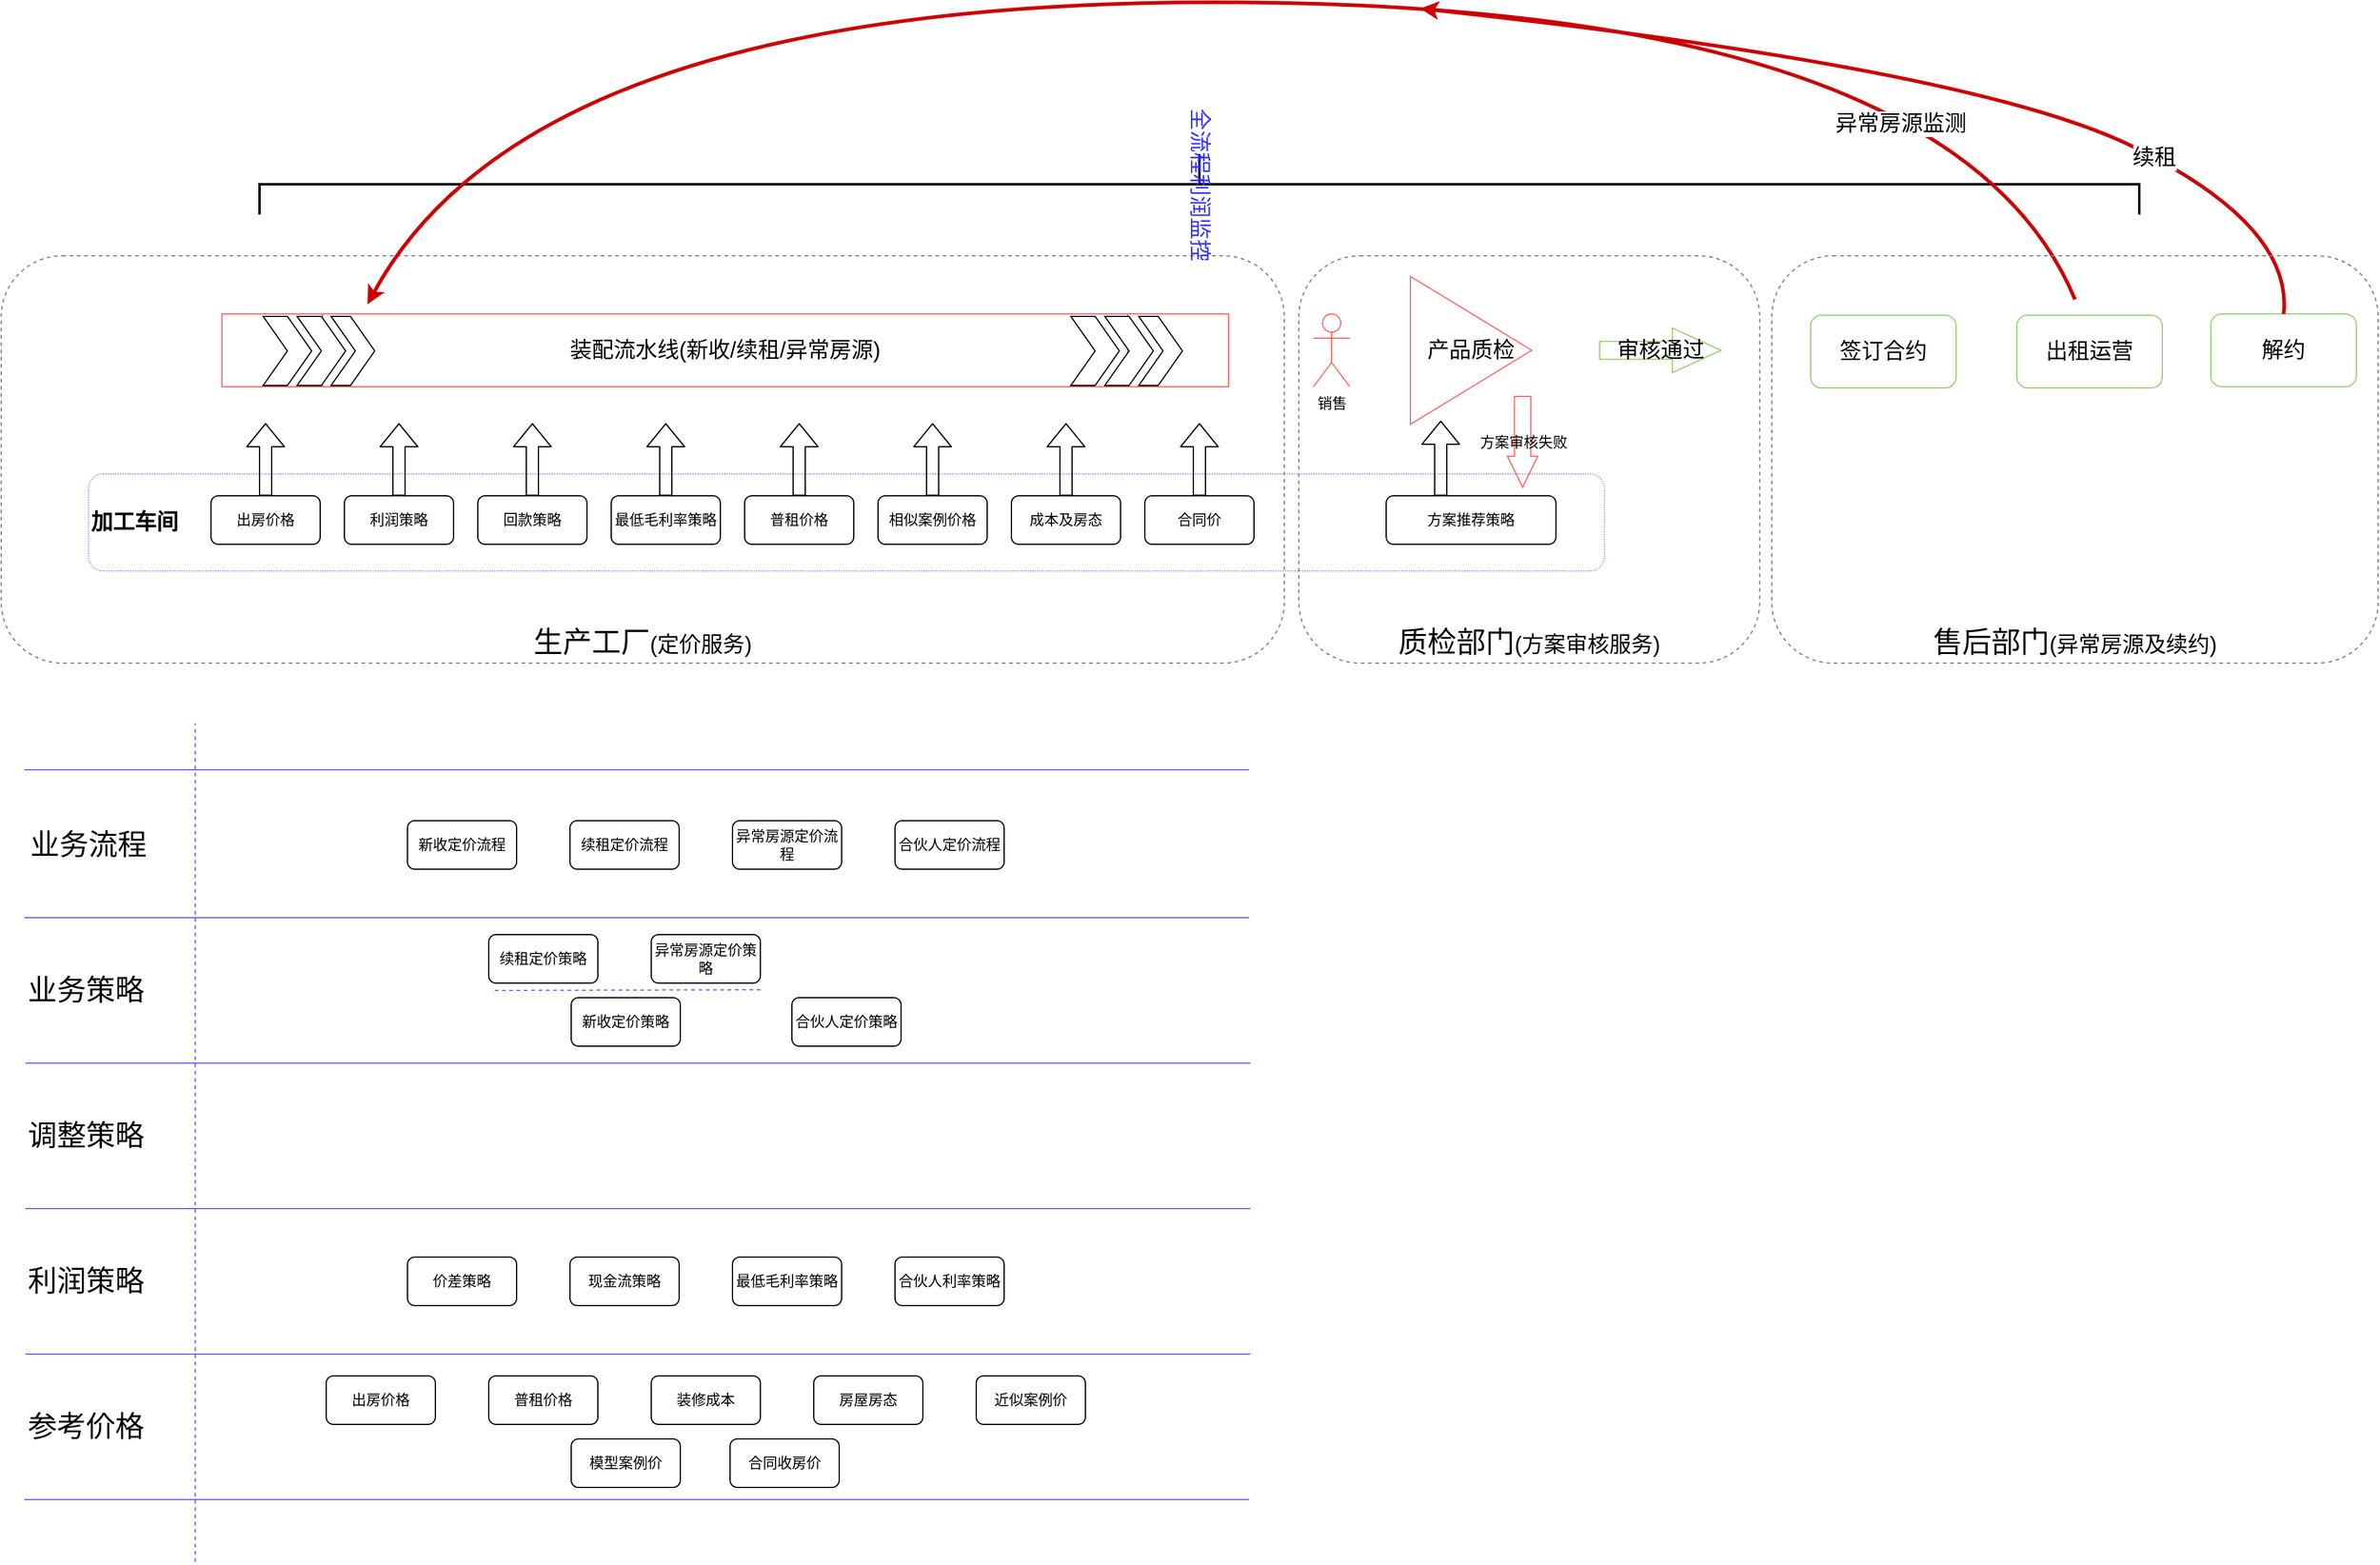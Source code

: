 <mxfile version="12.3.7" type="github" pages="1">
  <diagram id="HB1foXao_2k8xeVR197A" name="Page-1">
    <mxGraphModel dx="1261" dy="727" grid="1" gridSize="10" guides="1" tooltips="1" connect="1" arrows="1" fold="1" page="1" pageScale="1" pageWidth="2339" pageHeight="3300" math="0" shadow="0">
      <root>
        <mxCell id="0"/>
        <mxCell id="1" parent="0"/>
        <mxCell id="-rSRdJJcapElQBQnEtXR-48" value="&lt;div&gt;&lt;font style=&quot;font-size: 24px&quot;&gt;生产工厂&lt;/font&gt;&lt;span style=&quot;font-size: 18px&quot;&gt;(定价服务)&lt;/span&gt;&lt;/div&gt;" style="rounded=1;whiteSpace=wrap;html=1;strokeColor=#808080;strokeWidth=1;fillColor=none;dashed=1;align=center;verticalAlign=bottom;" vertex="1" parent="1">
          <mxGeometry x="160" y="774" width="1058" height="336" as="geometry"/>
        </mxCell>
        <mxCell id="-rSRdJJcapElQBQnEtXR-54" value="&lt;div&gt;&lt;span style=&quot;font-size: 24px&quot;&gt;质检部门&lt;/span&gt;&lt;span style=&quot;font-size: 18px&quot;&gt;(方案审核服务)&lt;/span&gt;&lt;/div&gt;" style="rounded=1;whiteSpace=wrap;html=1;strokeColor=#808080;strokeWidth=1;fillColor=none;dashed=1;align=center;verticalAlign=bottom;" vertex="1" parent="1">
          <mxGeometry x="1230" y="774" width="380" height="336" as="geometry"/>
        </mxCell>
        <mxCell id="-rSRdJJcapElQBQnEtXR-15" value="&lt;h2&gt;&lt;span&gt;加工车间&lt;/span&gt;&lt;/h2&gt;" style="rounded=1;whiteSpace=wrap;html=1;dashed=1;dashPattern=1 1;strokeWidth=1;strokeColor=#9999FF;fillColor=none;align=left;" vertex="1" parent="1">
          <mxGeometry x="232" y="954" width="1250" height="80" as="geometry"/>
        </mxCell>
        <mxCell id="-rSRdJJcapElQBQnEtXR-1" value="利润策略" style="rounded=1;whiteSpace=wrap;html=1;" vertex="1" parent="1">
          <mxGeometry x="443" y="972" width="90" height="40" as="geometry"/>
        </mxCell>
        <mxCell id="-rSRdJJcapElQBQnEtXR-2" value="回款策略" style="rounded=1;whiteSpace=wrap;html=1;" vertex="1" parent="1">
          <mxGeometry x="553" y="972" width="90" height="40" as="geometry"/>
        </mxCell>
        <mxCell id="-rSRdJJcapElQBQnEtXR-3" value="出房价格" style="rounded=1;whiteSpace=wrap;html=1;" vertex="1" parent="1">
          <mxGeometry x="333" y="972" width="90" height="40" as="geometry"/>
        </mxCell>
        <mxCell id="-rSRdJJcapElQBQnEtXR-4" value="最低毛利率策略" style="rounded=1;whiteSpace=wrap;html=1;" vertex="1" parent="1">
          <mxGeometry x="663" y="972" width="90" height="40" as="geometry"/>
        </mxCell>
        <mxCell id="-rSRdJJcapElQBQnEtXR-5" value="" style="shape=flexArrow;endArrow=classic;html=1;" edge="1" parent="1">
          <mxGeometry width="50" height="50" relative="1" as="geometry">
            <mxPoint x="378" y="972" as="sourcePoint"/>
            <mxPoint x="378" y="912" as="targetPoint"/>
          </mxGeometry>
        </mxCell>
        <mxCell id="-rSRdJJcapElQBQnEtXR-6" value="" style="shape=flexArrow;endArrow=classic;html=1;" edge="1" parent="1">
          <mxGeometry width="50" height="50" relative="1" as="geometry">
            <mxPoint x="488" y="972" as="sourcePoint"/>
            <mxPoint x="488" y="912" as="targetPoint"/>
          </mxGeometry>
        </mxCell>
        <mxCell id="-rSRdJJcapElQBQnEtXR-7" value="" style="shape=flexArrow;endArrow=classic;html=1;" edge="1" parent="1">
          <mxGeometry width="50" height="50" relative="1" as="geometry">
            <mxPoint x="598" y="972" as="sourcePoint"/>
            <mxPoint x="598" y="912" as="targetPoint"/>
          </mxGeometry>
        </mxCell>
        <mxCell id="-rSRdJJcapElQBQnEtXR-8" value="" style="shape=flexArrow;endArrow=classic;html=1;" edge="1" parent="1">
          <mxGeometry width="50" height="50" relative="1" as="geometry">
            <mxPoint x="708" y="972" as="sourcePoint"/>
            <mxPoint x="708" y="912" as="targetPoint"/>
          </mxGeometry>
        </mxCell>
        <mxCell id="-rSRdJJcapElQBQnEtXR-9" value="普租价格" style="rounded=1;whiteSpace=wrap;html=1;" vertex="1" parent="1">
          <mxGeometry x="773" y="972" width="90" height="40" as="geometry"/>
        </mxCell>
        <mxCell id="-rSRdJJcapElQBQnEtXR-10" value="" style="shape=flexArrow;endArrow=classic;html=1;" edge="1" parent="1">
          <mxGeometry width="50" height="50" relative="1" as="geometry">
            <mxPoint x="818" y="972" as="sourcePoint"/>
            <mxPoint x="818" y="912" as="targetPoint"/>
          </mxGeometry>
        </mxCell>
        <mxCell id="-rSRdJJcapElQBQnEtXR-11" value="相似案例价格" style="rounded=1;whiteSpace=wrap;html=1;" vertex="1" parent="1">
          <mxGeometry x="883" y="972" width="90" height="40" as="geometry"/>
        </mxCell>
        <mxCell id="-rSRdJJcapElQBQnEtXR-12" value="" style="shape=flexArrow;endArrow=classic;html=1;" edge="1" parent="1">
          <mxGeometry width="50" height="50" relative="1" as="geometry">
            <mxPoint x="928" y="972" as="sourcePoint"/>
            <mxPoint x="928" y="912" as="targetPoint"/>
          </mxGeometry>
        </mxCell>
        <mxCell id="-rSRdJJcapElQBQnEtXR-13" value="成本及房态" style="rounded=1;whiteSpace=wrap;html=1;" vertex="1" parent="1">
          <mxGeometry x="993" y="972" width="90" height="40" as="geometry"/>
        </mxCell>
        <mxCell id="-rSRdJJcapElQBQnEtXR-14" value="" style="shape=flexArrow;endArrow=classic;html=1;" edge="1" parent="1">
          <mxGeometry width="50" height="50" relative="1" as="geometry">
            <mxPoint x="1038" y="972" as="sourcePoint"/>
            <mxPoint x="1038" y="912" as="targetPoint"/>
          </mxGeometry>
        </mxCell>
        <mxCell id="-rSRdJJcapElQBQnEtXR-17" value="合同价" style="rounded=1;whiteSpace=wrap;html=1;" vertex="1" parent="1">
          <mxGeometry x="1103" y="972" width="90" height="40" as="geometry"/>
        </mxCell>
        <mxCell id="-rSRdJJcapElQBQnEtXR-18" value="" style="shape=flexArrow;endArrow=classic;html=1;" edge="1" parent="1">
          <mxGeometry width="50" height="50" relative="1" as="geometry">
            <mxPoint x="1148" y="972" as="sourcePoint"/>
            <mxPoint x="1148" y="912" as="targetPoint"/>
          </mxGeometry>
        </mxCell>
        <mxCell id="-rSRdJJcapElQBQnEtXR-19" value="&lt;font style=&quot;font-size: 18px&quot;&gt;装配流水线(新收/续租/异常房源)&lt;/font&gt;" style="shape=process;whiteSpace=wrap;html=1;backgroundOutline=1;strokeColor=#FF6666;strokeWidth=1;fillColor=none;" vertex="1" parent="1">
          <mxGeometry x="342" y="822" width="830" height="60" as="geometry"/>
        </mxCell>
        <mxCell id="-rSRdJJcapElQBQnEtXR-21" value="" style="swimlane;childLayout=stackLayout;horizontal=1;fillColor=none;horizontalStack=1;resizeParent=1;resizeParentMax=0;resizeLast=0;collapsible=0;strokeColor=none;stackBorder=10;stackSpacing=-12;resizable=1;align=center;points=[];fontColor=#000000;" vertex="1" parent="1">
          <mxGeometry x="366" y="791" width="112" height="100" as="geometry"/>
        </mxCell>
        <mxCell id="-rSRdJJcapElQBQnEtXR-22" value="" style="shape=step;perimeter=stepPerimeter;fixedSize=1;points=[];" vertex="1" parent="-rSRdJJcapElQBQnEtXR-21">
          <mxGeometry x="10" y="33" width="40" height="57" as="geometry"/>
        </mxCell>
        <mxCell id="-rSRdJJcapElQBQnEtXR-23" value="" style="shape=step;perimeter=stepPerimeter;fixedSize=1;points=[];size=20;" vertex="1" parent="-rSRdJJcapElQBQnEtXR-21">
          <mxGeometry x="38" y="33" width="40" height="57" as="geometry"/>
        </mxCell>
        <mxCell id="-rSRdJJcapElQBQnEtXR-24" value="" style="shape=step;perimeter=stepPerimeter;fixedSize=1;points=[];" vertex="1" parent="-rSRdJJcapElQBQnEtXR-21">
          <mxGeometry x="66" y="33" width="36" height="57" as="geometry"/>
        </mxCell>
        <mxCell id="-rSRdJJcapElQBQnEtXR-25" value="" style="swimlane;childLayout=stackLayout;horizontal=1;fillColor=none;horizontalStack=1;resizeParent=1;resizeParentMax=0;resizeLast=0;collapsible=0;strokeColor=none;stackBorder=10;stackSpacing=-12;resizable=1;align=center;points=[];fontColor=#000000;" vertex="1" parent="1">
          <mxGeometry x="1032" y="791" width="112" height="100" as="geometry"/>
        </mxCell>
        <mxCell id="-rSRdJJcapElQBQnEtXR-26" value="" style="shape=step;perimeter=stepPerimeter;fixedSize=1;points=[];" vertex="1" parent="-rSRdJJcapElQBQnEtXR-25">
          <mxGeometry x="10" y="33" width="40" height="57" as="geometry"/>
        </mxCell>
        <mxCell id="-rSRdJJcapElQBQnEtXR-27" value="" style="shape=step;perimeter=stepPerimeter;fixedSize=1;points=[];size=20;" vertex="1" parent="-rSRdJJcapElQBQnEtXR-25">
          <mxGeometry x="38" y="33" width="40" height="57" as="geometry"/>
        </mxCell>
        <mxCell id="-rSRdJJcapElQBQnEtXR-28" value="" style="shape=step;perimeter=stepPerimeter;fixedSize=1;points=[];" vertex="1" parent="-rSRdJJcapElQBQnEtXR-25">
          <mxGeometry x="66" y="33" width="36" height="57" as="geometry"/>
        </mxCell>
        <mxCell id="-rSRdJJcapElQBQnEtXR-29" value="&lt;font style=&quot;font-size: 18px&quot;&gt;产品质检&lt;br&gt;&lt;/font&gt;" style="triangle;whiteSpace=wrap;html=1;strokeColor=#FF6666;strokeWidth=1;fillColor=none;" vertex="1" parent="1">
          <mxGeometry x="1322" y="791" width="100" height="122" as="geometry"/>
        </mxCell>
        <mxCell id="-rSRdJJcapElQBQnEtXR-32" value="销售" style="shape=umlActor;verticalLabelPosition=bottom;labelBackgroundColor=#ffffff;verticalAlign=top;html=1;strokeColor=#FF6666;strokeWidth=1;fillColor=none;" vertex="1" parent="1">
          <mxGeometry x="1242" y="822" width="30" height="60" as="geometry"/>
        </mxCell>
        <mxCell id="-rSRdJJcapElQBQnEtXR-33" value="方案推荐策略" style="rounded=1;whiteSpace=wrap;html=1;" vertex="1" parent="1">
          <mxGeometry x="1302" y="972" width="140" height="40" as="geometry"/>
        </mxCell>
        <mxCell id="-rSRdJJcapElQBQnEtXR-34" value="" style="shape=flexArrow;endArrow=classic;html=1;" edge="1" parent="1">
          <mxGeometry width="50" height="50" relative="1" as="geometry">
            <mxPoint x="1347" y="972" as="sourcePoint"/>
            <mxPoint x="1347" y="910" as="targetPoint"/>
          </mxGeometry>
        </mxCell>
        <mxCell id="-rSRdJJcapElQBQnEtXR-36" value="方案审核失败" style="html=1;shadow=0;dashed=0;align=center;verticalAlign=middle;shape=mxgraph.arrows2.arrow;dy=0.46;dx=25.67;direction=south;notch=0;strokeColor=#FF6666;strokeWidth=1;fillColor=none;" vertex="1" parent="1">
          <mxGeometry x="1402" y="890" width="25" height="75" as="geometry"/>
        </mxCell>
        <mxCell id="-rSRdJJcapElQBQnEtXR-37" value="&lt;font style=&quot;font-size: 18px&quot;&gt;审核通过&lt;/font&gt;" style="html=1;shadow=0;dashed=0;align=center;verticalAlign=middle;shape=mxgraph.arrows2.arrow;dy=0.6;dx=40;notch=0;strokeColor=#97D077;strokeWidth=1;fillColor=none;" vertex="1" parent="1">
          <mxGeometry x="1478" y="833.5" width="100" height="37" as="geometry"/>
        </mxCell>
        <mxCell id="-rSRdJJcapElQBQnEtXR-38" value="&lt;font style=&quot;font-size: 18px&quot;&gt;签订合约&lt;/font&gt;" style="rounded=1;whiteSpace=wrap;html=1;strokeColor=#97D077;strokeWidth=1;fillColor=none;" vertex="1" parent="1">
          <mxGeometry x="1652" y="823" width="120" height="60" as="geometry"/>
        </mxCell>
        <mxCell id="-rSRdJJcapElQBQnEtXR-39" value="&lt;font style=&quot;font-size: 18px&quot;&gt;出租运营&lt;/font&gt;" style="rounded=1;whiteSpace=wrap;html=1;strokeColor=#97D077;strokeWidth=1;fillColor=none;" vertex="1" parent="1">
          <mxGeometry x="1822" y="823" width="120" height="60" as="geometry"/>
        </mxCell>
        <mxCell id="-rSRdJJcapElQBQnEtXR-40" value="&lt;font style=&quot;font-size: 18px&quot;&gt;解约&lt;/font&gt;" style="rounded=1;whiteSpace=wrap;html=1;strokeColor=#97D077;strokeWidth=1;fillColor=none;" vertex="1" parent="1">
          <mxGeometry x="1982" y="822" width="120" height="60" as="geometry"/>
        </mxCell>
        <mxCell id="-rSRdJJcapElQBQnEtXR-41" value="&lt;font style=&quot;font-size: 18px&quot; color=&quot;#3333ff&quot;&gt;全流程利润监控&lt;/font&gt;" style="strokeWidth=2;html=1;shape=mxgraph.flowchart.annotation_2;align=center;labelPosition=center;pointerEvents=1;fillColor=none;rotation=90;verticalLabelPosition=middle;verticalAlign=middle;" vertex="1" parent="1">
          <mxGeometry x="1123" y="-60" width="50" height="1550" as="geometry"/>
        </mxCell>
        <mxCell id="-rSRdJJcapElQBQnEtXR-44" value="" style="curved=1;endArrow=classic;html=1;entryX=0.857;entryY=0.23;entryDx=0;entryDy=0;entryPerimeter=0;strokeWidth=3;strokeColor=#CC0000;" edge="1" parent="1" target="-rSRdJJcapElQBQnEtXR-21">
          <mxGeometry width="50" height="50" relative="1" as="geometry">
            <mxPoint x="1870" y="810" as="sourcePoint"/>
            <mxPoint x="330" y="780" as="targetPoint"/>
            <Array as="points">
              <mxPoint x="1770" y="570"/>
              <mxPoint x="600" y="560"/>
            </Array>
          </mxGeometry>
        </mxCell>
        <mxCell id="-rSRdJJcapElQBQnEtXR-45" value="&lt;font style=&quot;font-size: 18px&quot;&gt;异常房源监测&lt;/font&gt;" style="text;html=1;align=center;verticalAlign=middle;resizable=0;points=[];;labelBackgroundColor=#ffffff;" vertex="1" connectable="0" parent="-rSRdJJcapElQBQnEtXR-44">
          <mxGeometry x="-0.001" y="3" relative="1" as="geometry">
            <mxPoint x="554" y="97" as="offset"/>
          </mxGeometry>
        </mxCell>
        <mxCell id="-rSRdJJcapElQBQnEtXR-46" value="" style="curved=1;endArrow=classic;html=1;strokeColor=#CC0000;strokeWidth=3;exitX=0.5;exitY=0;exitDx=0;exitDy=0;" edge="1" parent="1" source="-rSRdJJcapElQBQnEtXR-40">
          <mxGeometry width="50" height="50" relative="1" as="geometry">
            <mxPoint x="2000" y="750" as="sourcePoint"/>
            <mxPoint x="1330" y="570" as="targetPoint"/>
            <Array as="points">
              <mxPoint x="2050" y="750"/>
              <mxPoint x="1790" y="620"/>
            </Array>
          </mxGeometry>
        </mxCell>
        <mxCell id="-rSRdJJcapElQBQnEtXR-47" value="&lt;font style=&quot;font-size: 18px&quot;&gt;续租&lt;/font&gt;" style="text;html=1;align=center;verticalAlign=middle;resizable=0;points=[];;labelBackgroundColor=#ffffff;" vertex="1" connectable="0" parent="-rSRdJJcapElQBQnEtXR-46">
          <mxGeometry x="-0.512" y="1" relative="1" as="geometry">
            <mxPoint x="1" as="offset"/>
          </mxGeometry>
        </mxCell>
        <mxCell id="-rSRdJJcapElQBQnEtXR-55" value="&lt;div&gt;&lt;span style=&quot;font-size: 24px&quot;&gt;售后部门&lt;/span&gt;&lt;span style=&quot;font-size: 18px&quot;&gt;(异常房源及续约)&lt;/span&gt;&lt;/div&gt;" style="rounded=1;whiteSpace=wrap;html=1;strokeColor=#808080;strokeWidth=1;fillColor=none;dashed=1;align=center;verticalAlign=bottom;" vertex="1" parent="1">
          <mxGeometry x="1620" y="774" width="500" height="336" as="geometry"/>
        </mxCell>
        <mxCell id="-rSRdJJcapElQBQnEtXR-56" value="" style="endArrow=none;html=1;strokeColor=#6666FF;strokeWidth=1;fontSize=2;" edge="1" parent="1">
          <mxGeometry width="50" height="50" relative="1" as="geometry">
            <mxPoint x="179" y="1198" as="sourcePoint"/>
            <mxPoint x="1189" y="1198" as="targetPoint"/>
          </mxGeometry>
        </mxCell>
        <mxCell id="-rSRdJJcapElQBQnEtXR-57" value="" style="endArrow=none;html=1;strokeColor=#6666FF;strokeWidth=1;fontSize=2;" edge="1" parent="1">
          <mxGeometry width="50" height="50" relative="1" as="geometry">
            <mxPoint x="179" y="1320" as="sourcePoint"/>
            <mxPoint x="1189" y="1320" as="targetPoint"/>
          </mxGeometry>
        </mxCell>
        <mxCell id="-rSRdJJcapElQBQnEtXR-58" value="" style="endArrow=none;html=1;strokeColor=#6666FF;strokeWidth=1;fontSize=2;" edge="1" parent="1">
          <mxGeometry width="50" height="50" relative="1" as="geometry">
            <mxPoint x="180" y="1440" as="sourcePoint"/>
            <mxPoint x="1190" y="1440" as="targetPoint"/>
          </mxGeometry>
        </mxCell>
        <mxCell id="-rSRdJJcapElQBQnEtXR-59" value="" style="endArrow=none;html=1;strokeColor=#6666FF;strokeWidth=1;fontSize=2;" edge="1" parent="1">
          <mxGeometry width="50" height="50" relative="1" as="geometry">
            <mxPoint x="180" y="1560" as="sourcePoint"/>
            <mxPoint x="1190" y="1560" as="targetPoint"/>
          </mxGeometry>
        </mxCell>
        <mxCell id="-rSRdJJcapElQBQnEtXR-60" value="" style="endArrow=none;html=1;strokeColor=#6666FF;strokeWidth=1;fontSize=2;" edge="1" parent="1">
          <mxGeometry width="50" height="50" relative="1" as="geometry">
            <mxPoint x="180" y="1680" as="sourcePoint"/>
            <mxPoint x="1190" y="1680" as="targetPoint"/>
          </mxGeometry>
        </mxCell>
        <mxCell id="-rSRdJJcapElQBQnEtXR-61" value="" style="endArrow=none;html=1;strokeColor=#6666FF;strokeWidth=1;fontSize=2;" edge="1" parent="1">
          <mxGeometry width="50" height="50" relative="1" as="geometry">
            <mxPoint x="179" y="1800" as="sourcePoint"/>
            <mxPoint x="1189" y="1800" as="targetPoint"/>
          </mxGeometry>
        </mxCell>
        <mxCell id="-rSRdJJcapElQBQnEtXR-64" value="" style="endArrow=none;dashed=1;html=1;strokeColor=#6666FF;strokeWidth=1;fontSize=2;" edge="1" parent="1">
          <mxGeometry width="50" height="50" relative="1" as="geometry">
            <mxPoint x="320" y="1851.333" as="sourcePoint"/>
            <mxPoint x="320" y="1160" as="targetPoint"/>
          </mxGeometry>
        </mxCell>
        <mxCell id="-rSRdJJcapElQBQnEtXR-65" value="出房价格" style="rounded=1;whiteSpace=wrap;html=1;" vertex="1" parent="1">
          <mxGeometry x="428" y="1698" width="90" height="40" as="geometry"/>
        </mxCell>
        <mxCell id="-rSRdJJcapElQBQnEtXR-66" value="普租价格" style="rounded=1;whiteSpace=wrap;html=1;" vertex="1" parent="1">
          <mxGeometry x="562" y="1698" width="90" height="40" as="geometry"/>
        </mxCell>
        <mxCell id="-rSRdJJcapElQBQnEtXR-67" value="装修成本" style="rounded=1;whiteSpace=wrap;html=1;" vertex="1" parent="1">
          <mxGeometry x="696" y="1698" width="90" height="40" as="geometry"/>
        </mxCell>
        <mxCell id="-rSRdJJcapElQBQnEtXR-68" value="房屋房态" style="rounded=1;whiteSpace=wrap;html=1;" vertex="1" parent="1">
          <mxGeometry x="830" y="1698" width="90" height="40" as="geometry"/>
        </mxCell>
        <mxCell id="-rSRdJJcapElQBQnEtXR-69" value="近似案例价" style="rounded=1;whiteSpace=wrap;html=1;" vertex="1" parent="1">
          <mxGeometry x="964" y="1698" width="90" height="40" as="geometry"/>
        </mxCell>
        <mxCell id="-rSRdJJcapElQBQnEtXR-70" value="模型案例价" style="rounded=1;whiteSpace=wrap;html=1;" vertex="1" parent="1">
          <mxGeometry x="630" y="1750" width="90" height="40" as="geometry"/>
        </mxCell>
        <mxCell id="-rSRdJJcapElQBQnEtXR-71" value="合同收房价" style="rounded=1;whiteSpace=wrap;html=1;" vertex="1" parent="1">
          <mxGeometry x="761" y="1750" width="90" height="40" as="geometry"/>
        </mxCell>
        <mxCell id="-rSRdJJcapElQBQnEtXR-72" value="&lt;font style=&quot;font-size: 24px&quot;&gt;参考价格&lt;/font&gt;" style="text;html=1;strokeColor=none;fillColor=none;align=center;verticalAlign=middle;whiteSpace=wrap;rounded=0;dashed=1;fontSize=8;" vertex="1" parent="1">
          <mxGeometry x="180" y="1730" width="100" height="20" as="geometry"/>
        </mxCell>
        <mxCell id="-rSRdJJcapElQBQnEtXR-73" value="&lt;font style=&quot;font-size: 24px&quot;&gt;利润策略&lt;/font&gt;" style="text;html=1;strokeColor=none;fillColor=none;align=center;verticalAlign=middle;whiteSpace=wrap;rounded=0;dashed=1;fontSize=8;" vertex="1" parent="1">
          <mxGeometry x="180" y="1610" width="100" height="20" as="geometry"/>
        </mxCell>
        <mxCell id="-rSRdJJcapElQBQnEtXR-74" value="&lt;font style=&quot;font-size: 24px&quot;&gt;调整策略&lt;/font&gt;" style="text;html=1;strokeColor=none;fillColor=none;align=center;verticalAlign=middle;whiteSpace=wrap;rounded=0;dashed=1;fontSize=8;" vertex="1" parent="1">
          <mxGeometry x="180" y="1490" width="100" height="20" as="geometry"/>
        </mxCell>
        <mxCell id="-rSRdJJcapElQBQnEtXR-75" value="&lt;font style=&quot;font-size: 24px&quot;&gt;业务策略&lt;/font&gt;" style="text;html=1;strokeColor=none;fillColor=none;align=center;verticalAlign=middle;whiteSpace=wrap;rounded=0;dashed=1;fontSize=8;" vertex="1" parent="1">
          <mxGeometry x="180" y="1370" width="100" height="20" as="geometry"/>
        </mxCell>
        <mxCell id="-rSRdJJcapElQBQnEtXR-76" value="&lt;font style=&quot;font-size: 24px&quot;&gt;业务流程&lt;/font&gt;" style="text;html=1;strokeColor=none;fillColor=none;align=center;verticalAlign=middle;whiteSpace=wrap;rounded=0;dashed=1;fontSize=8;" vertex="1" parent="1">
          <mxGeometry x="182" y="1250" width="100" height="20" as="geometry"/>
        </mxCell>
        <mxCell id="-rSRdJJcapElQBQnEtXR-77" value="价差策略" style="rounded=1;whiteSpace=wrap;html=1;" vertex="1" parent="1">
          <mxGeometry x="495" y="1600" width="90" height="40" as="geometry"/>
        </mxCell>
        <mxCell id="-rSRdJJcapElQBQnEtXR-78" value="现金流策略" style="rounded=1;whiteSpace=wrap;html=1;" vertex="1" parent="1">
          <mxGeometry x="629" y="1600" width="90" height="40" as="geometry"/>
        </mxCell>
        <mxCell id="-rSRdJJcapElQBQnEtXR-79" value="最低毛利率策略" style="rounded=1;whiteSpace=wrap;html=1;" vertex="1" parent="1">
          <mxGeometry x="763" y="1600" width="90" height="40" as="geometry"/>
        </mxCell>
        <mxCell id="-rSRdJJcapElQBQnEtXR-80" value="合伙人利率策略" style="rounded=1;whiteSpace=wrap;html=1;" vertex="1" parent="1">
          <mxGeometry x="897" y="1600" width="90" height="40" as="geometry"/>
        </mxCell>
        <mxCell id="-rSRdJJcapElQBQnEtXR-82" value="新收定价流程" style="rounded=1;whiteSpace=wrap;html=1;" vertex="1" parent="1">
          <mxGeometry x="495" y="1240" width="90" height="40" as="geometry"/>
        </mxCell>
        <mxCell id="-rSRdJJcapElQBQnEtXR-83" value="续租定价流程" style="rounded=1;whiteSpace=wrap;html=1;" vertex="1" parent="1">
          <mxGeometry x="629" y="1240" width="90" height="40" as="geometry"/>
        </mxCell>
        <mxCell id="-rSRdJJcapElQBQnEtXR-84" value="异常房源定价流程" style="rounded=1;whiteSpace=wrap;html=1;" vertex="1" parent="1">
          <mxGeometry x="763" y="1240" width="90" height="40" as="geometry"/>
        </mxCell>
        <mxCell id="-rSRdJJcapElQBQnEtXR-85" value="合伙人定价流程" style="rounded=1;whiteSpace=wrap;html=1;" vertex="1" parent="1">
          <mxGeometry x="897" y="1240" width="90" height="40" as="geometry"/>
        </mxCell>
        <mxCell id="-rSRdJJcapElQBQnEtXR-87" value="续租定价策略" style="rounded=1;whiteSpace=wrap;html=1;" vertex="1" parent="1">
          <mxGeometry x="562" y="1334" width="90" height="40" as="geometry"/>
        </mxCell>
        <mxCell id="-rSRdJJcapElQBQnEtXR-88" value="异常房源定价策略" style="rounded=1;whiteSpace=wrap;html=1;" vertex="1" parent="1">
          <mxGeometry x="696" y="1334" width="90" height="40" as="geometry"/>
        </mxCell>
        <mxCell id="-rSRdJJcapElQBQnEtXR-91" value="新收定价策略" style="rounded=1;whiteSpace=wrap;html=1;" vertex="1" parent="1">
          <mxGeometry x="630" y="1386" width="90" height="40" as="geometry"/>
        </mxCell>
        <mxCell id="-rSRdJJcapElQBQnEtXR-92" value="合伙人定价策略" style="rounded=1;whiteSpace=wrap;html=1;" vertex="1" parent="1">
          <mxGeometry x="812" y="1386" width="90" height="40" as="geometry"/>
        </mxCell>
        <mxCell id="-rSRdJJcapElQBQnEtXR-93" value="" style="endArrow=none;dashed=1;html=1;strokeColor=#6666FF;strokeWidth=1;fontSize=8;" edge="1" parent="1">
          <mxGeometry width="50" height="50" relative="1" as="geometry">
            <mxPoint x="567" y="1380" as="sourcePoint"/>
            <mxPoint x="787.5" y="1379.5" as="targetPoint"/>
          </mxGeometry>
        </mxCell>
      </root>
    </mxGraphModel>
  </diagram>
</mxfile>
